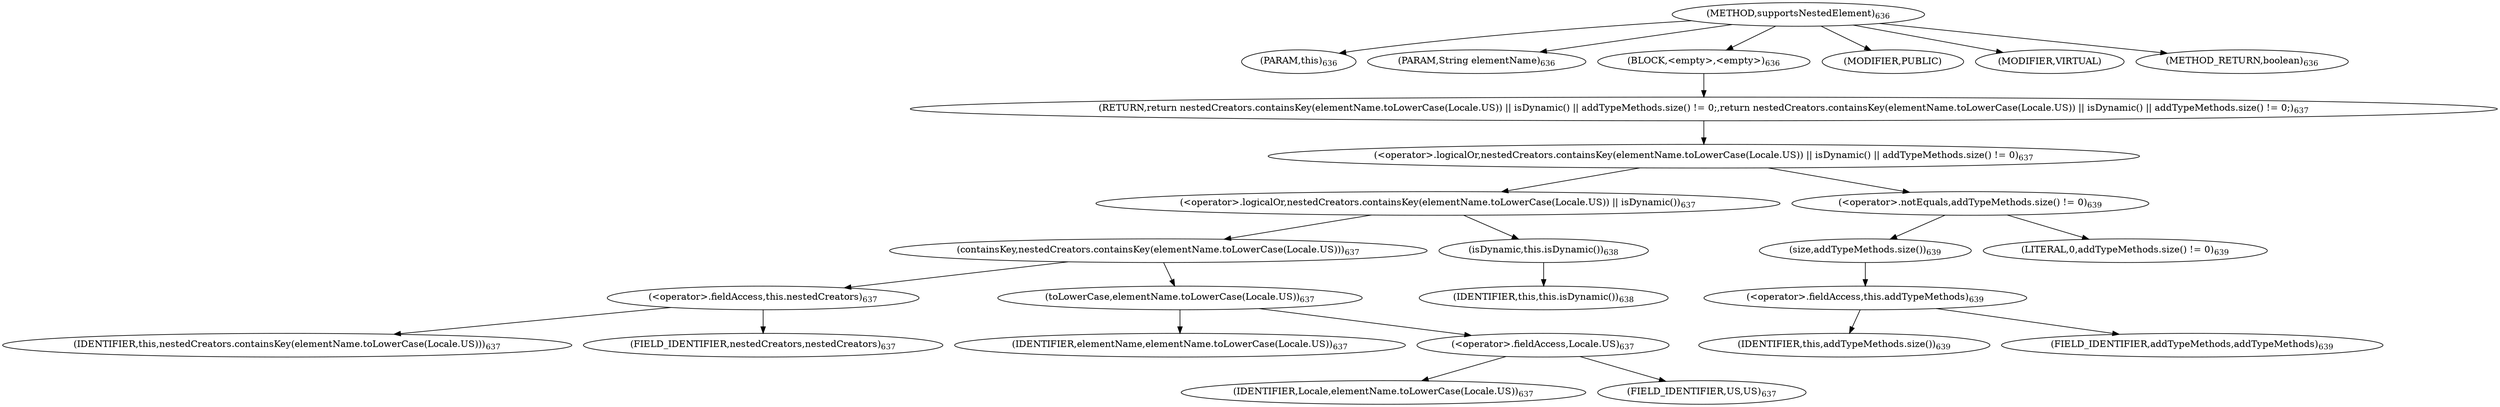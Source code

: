 digraph "supportsNestedElement" {  
"1496" [label = <(METHOD,supportsNestedElement)<SUB>636</SUB>> ]
"34" [label = <(PARAM,this)<SUB>636</SUB>> ]
"1497" [label = <(PARAM,String elementName)<SUB>636</SUB>> ]
"1498" [label = <(BLOCK,&lt;empty&gt;,&lt;empty&gt;)<SUB>636</SUB>> ]
"1499" [label = <(RETURN,return nestedCreators.containsKey(elementName.toLowerCase(Locale.US)) || isDynamic() || addTypeMethods.size() != 0;,return nestedCreators.containsKey(elementName.toLowerCase(Locale.US)) || isDynamic() || addTypeMethods.size() != 0;)<SUB>637</SUB>> ]
"1500" [label = <(&lt;operator&gt;.logicalOr,nestedCreators.containsKey(elementName.toLowerCase(Locale.US)) || isDynamic() || addTypeMethods.size() != 0)<SUB>637</SUB>> ]
"1501" [label = <(&lt;operator&gt;.logicalOr,nestedCreators.containsKey(elementName.toLowerCase(Locale.US)) || isDynamic())<SUB>637</SUB>> ]
"1502" [label = <(containsKey,nestedCreators.containsKey(elementName.toLowerCase(Locale.US)))<SUB>637</SUB>> ]
"1503" [label = <(&lt;operator&gt;.fieldAccess,this.nestedCreators)<SUB>637</SUB>> ]
"1504" [label = <(IDENTIFIER,this,nestedCreators.containsKey(elementName.toLowerCase(Locale.US)))<SUB>637</SUB>> ]
"1505" [label = <(FIELD_IDENTIFIER,nestedCreators,nestedCreators)<SUB>637</SUB>> ]
"1506" [label = <(toLowerCase,elementName.toLowerCase(Locale.US))<SUB>637</SUB>> ]
"1507" [label = <(IDENTIFIER,elementName,elementName.toLowerCase(Locale.US))<SUB>637</SUB>> ]
"1508" [label = <(&lt;operator&gt;.fieldAccess,Locale.US)<SUB>637</SUB>> ]
"1509" [label = <(IDENTIFIER,Locale,elementName.toLowerCase(Locale.US))<SUB>637</SUB>> ]
"1510" [label = <(FIELD_IDENTIFIER,US,US)<SUB>637</SUB>> ]
"1511" [label = <(isDynamic,this.isDynamic())<SUB>638</SUB>> ]
"33" [label = <(IDENTIFIER,this,this.isDynamic())<SUB>638</SUB>> ]
"1512" [label = <(&lt;operator&gt;.notEquals,addTypeMethods.size() != 0)<SUB>639</SUB>> ]
"1513" [label = <(size,addTypeMethods.size())<SUB>639</SUB>> ]
"1514" [label = <(&lt;operator&gt;.fieldAccess,this.addTypeMethods)<SUB>639</SUB>> ]
"1515" [label = <(IDENTIFIER,this,addTypeMethods.size())<SUB>639</SUB>> ]
"1516" [label = <(FIELD_IDENTIFIER,addTypeMethods,addTypeMethods)<SUB>639</SUB>> ]
"1517" [label = <(LITERAL,0,addTypeMethods.size() != 0)<SUB>639</SUB>> ]
"1518" [label = <(MODIFIER,PUBLIC)> ]
"1519" [label = <(MODIFIER,VIRTUAL)> ]
"1520" [label = <(METHOD_RETURN,boolean)<SUB>636</SUB>> ]
  "1496" -> "34" 
  "1496" -> "1497" 
  "1496" -> "1498" 
  "1496" -> "1518" 
  "1496" -> "1519" 
  "1496" -> "1520" 
  "1498" -> "1499" 
  "1499" -> "1500" 
  "1500" -> "1501" 
  "1500" -> "1512" 
  "1501" -> "1502" 
  "1501" -> "1511" 
  "1502" -> "1503" 
  "1502" -> "1506" 
  "1503" -> "1504" 
  "1503" -> "1505" 
  "1506" -> "1507" 
  "1506" -> "1508" 
  "1508" -> "1509" 
  "1508" -> "1510" 
  "1511" -> "33" 
  "1512" -> "1513" 
  "1512" -> "1517" 
  "1513" -> "1514" 
  "1514" -> "1515" 
  "1514" -> "1516" 
}
